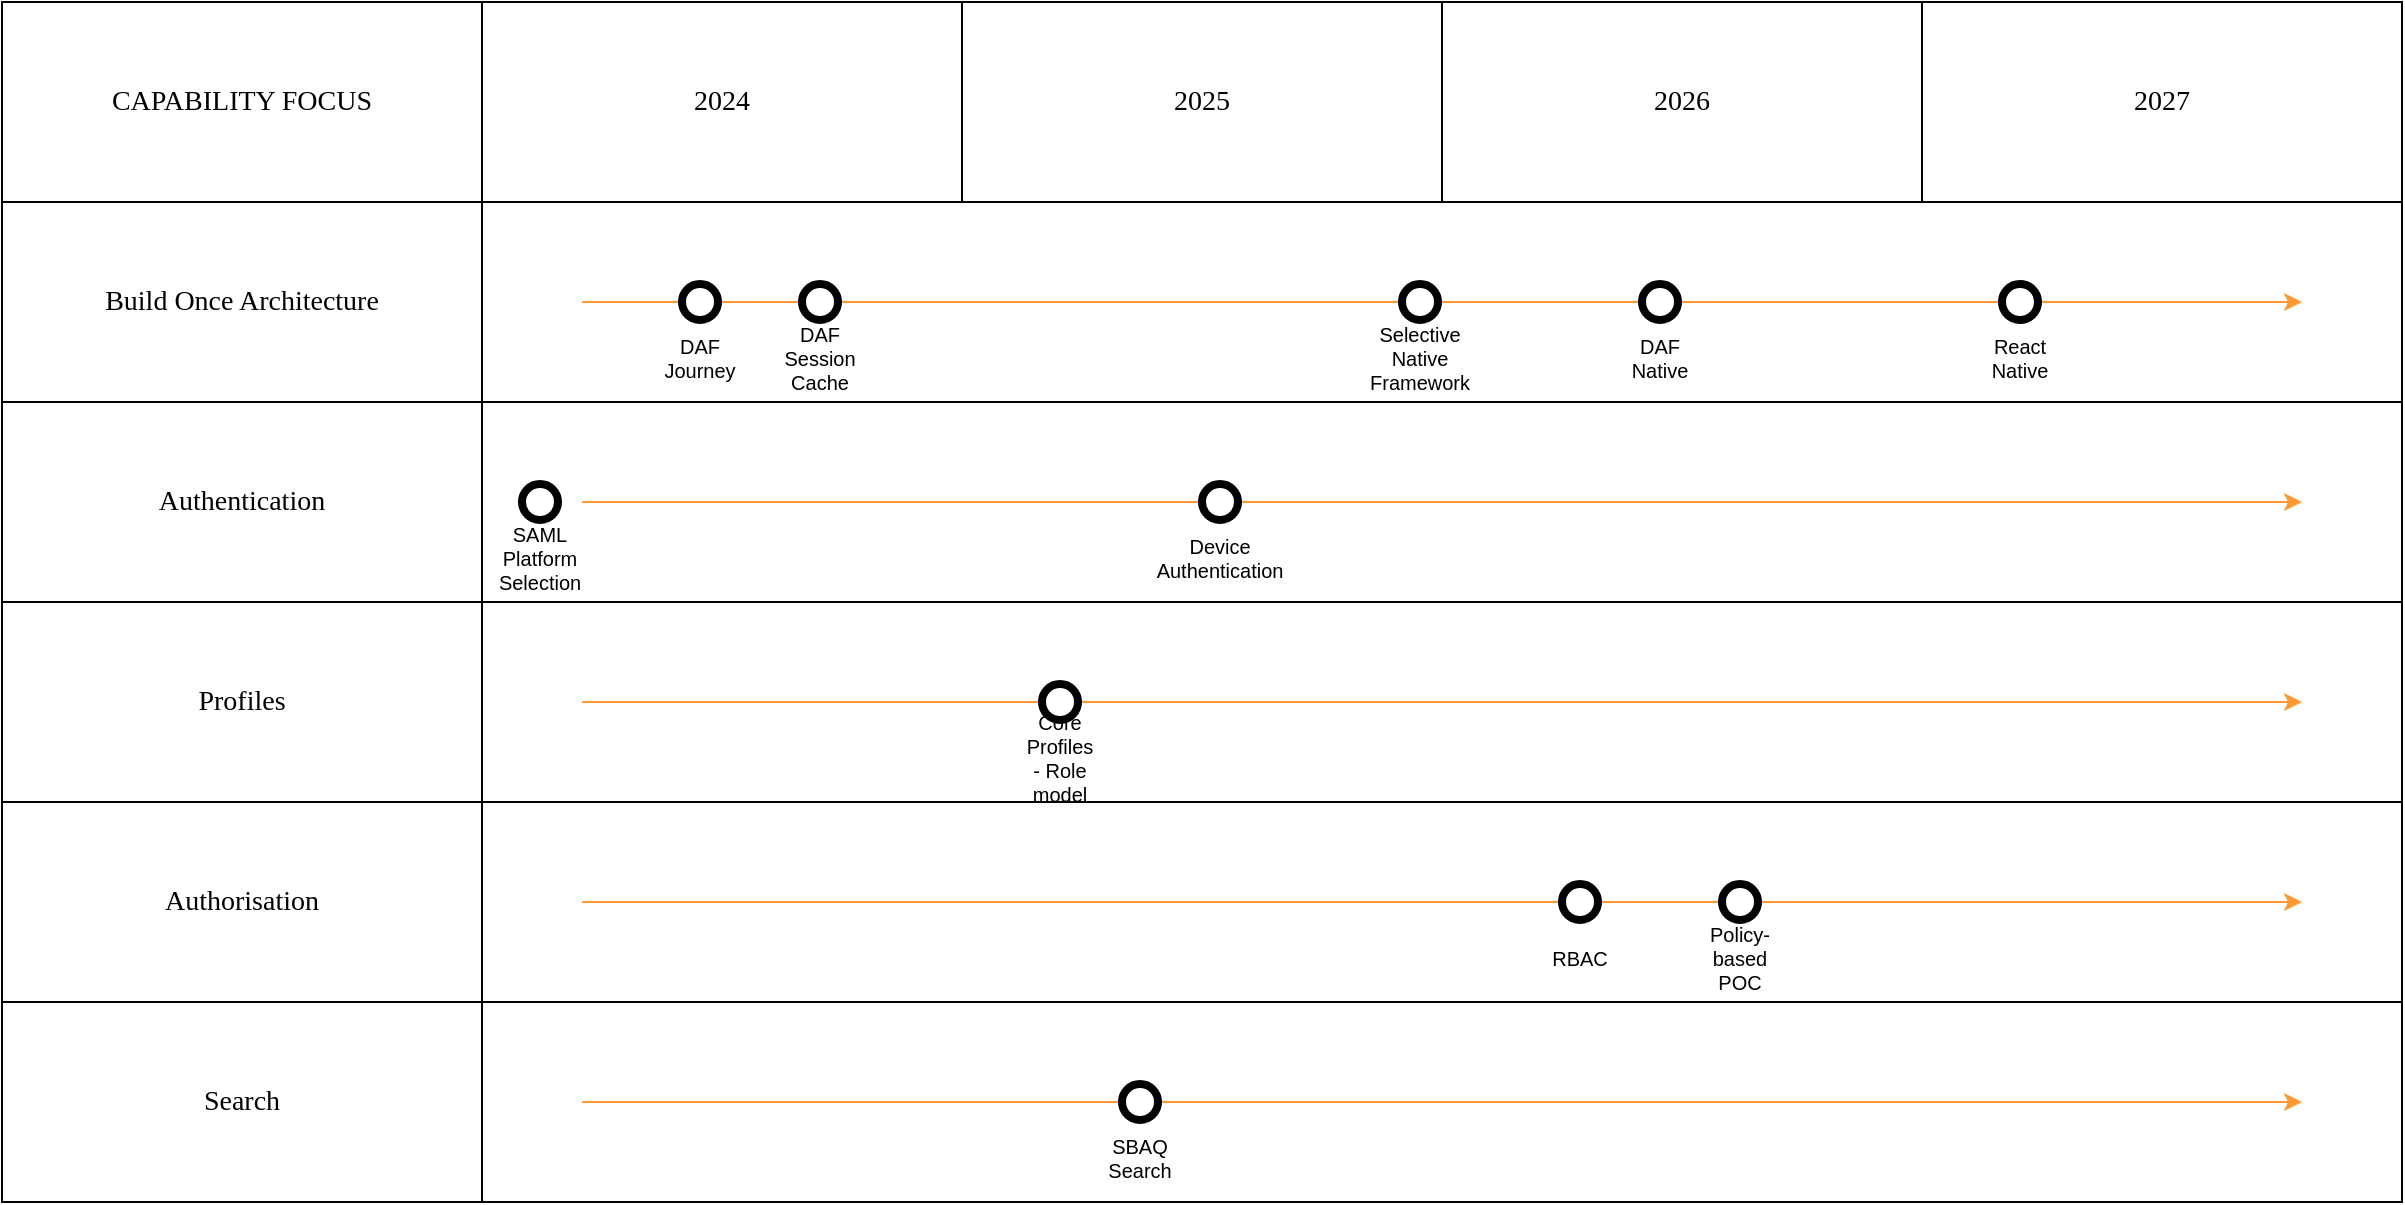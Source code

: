 <mxfile version="14.5.1" type="device"><diagram id="nMbIOyWw1tff--0FTw4Q" name="Page-1"><mxGraphModel dx="981" dy="650" grid="1" gridSize="10" guides="1" tooltips="1" connect="1" arrows="1" fold="1" page="1" pageScale="1" pageWidth="816" pageHeight="1056" math="0" shadow="0"><root><mxCell id="0"/><mxCell id="1" style="locked=1" parent="0" visible="1" value="Background"/><mxCell id="XMu0o8_P5lw_5QecE72TSn" value="Default" style="locked=0" parent="0"/><mxCell id="RCjEYgKGQ9SFqNYxs4f_-R" value="CAPABILITY FOCUS" style="text;html=1;strokeColor=none;fillColor=none;align=center;fontFamily=Verdana;verticalAlign=middle;whiteSpace=wrap;rounded=0;fontSize=14;strokeColor=#000000;" parent="XMu0o8_P5lw_5QecE72TSn" vertex="1"><mxGeometry x="0" y="0" width="240" height="100" as="geometry"/></mxCell><mxCell id="_tPbU0Y7Ee313E5d8scPVP" value="2024" style="text;html=1;strokeColor=none;fillColor=none;align=center;fontFamily=Verdana;verticalAlign=middle;whiteSpace=wrap;rounded=0;fontSize=14;strokeColor=#000000;" parent="XMu0o8_P5lw_5QecE72TSn" vertex="1"><mxGeometry x="240" y="0" width="240" height="100" as="geometry"/></mxCell><mxCell id="eERk5QtHX83pcnFVO50Pk2" value="2025" style="text;html=1;strokeColor=none;fillColor=none;align=center;fontFamily=Verdana;verticalAlign=middle;whiteSpace=wrap;rounded=0;fontSize=14;strokeColor=#000000;" parent="XMu0o8_P5lw_5QecE72TSn" vertex="1"><mxGeometry x="480" y="0" width="240" height="100" as="geometry"/></mxCell><mxCell id="I1FJJeITn4cy_b4167xoHA" value="2026" style="text;html=1;strokeColor=none;fillColor=none;align=center;fontFamily=Verdana;verticalAlign=middle;whiteSpace=wrap;rounded=0;fontSize=14;strokeColor=#000000;" parent="XMu0o8_P5lw_5QecE72TSn" vertex="1"><mxGeometry x="720" y="0" width="240" height="100" as="geometry"/></mxCell><mxCell id="YkPAZLg6-LJDjfFqNsCSMy" value="2027" style="text;html=1;strokeColor=none;fillColor=none;align=center;fontFamily=Verdana;verticalAlign=middle;whiteSpace=wrap;rounded=0;fontSize=14;strokeColor=#000000;" parent="XMu0o8_P5lw_5QecE72TSn" vertex="1"><mxGeometry x="960" y="0" width="240" height="100" as="geometry"/></mxCell><mxCell id="R1FlB0iLs2EbUckoXlWOfV" value="" style="text;html=1;strokeColor=none;fillColor=none;align=center;fontFamily=Verdana;verticalAlign=middle;whiteSpace=wrap;rounded=0;fontSize=14;strokeColor=#000000;" parent="XMu0o8_P5lw_5QecE72TSn" vertex="1"><mxGeometry x="240" y="100" width="960" height="100" as="geometry"/></mxCell><mxCell id="DnVpuZ8zl4XOY31xNAc4o9" value="Build Once Architecture" style="text;html=1;strokeColor=none;fillColor=none;align=center;fontFamily=Verdana;verticalAlign=middle;whiteSpace=wrap;rounded=0;fontSize=14;strokeColor=#000000;" parent="XMu0o8_P5lw_5QecE72TSn" vertex="1"><mxGeometry x="0" y="100" width="240" height="100" as="geometry"/></mxCell><mxCell id="h8HWSalPLdXjvowOCgxmq3" style="strokeColor=#FF9933;width=5;" parent="XMu0o8_P5lw_5QecE72TSn" edge="1"><mxGeometry width="2" height="2" relative="1" as="geometry"><mxPoint x="290" y="150" as="sourcePoint"/><mxPoint x="1150" y="150" as="targetPoint"/></mxGeometry></mxCell><mxCell id="6tGAWCY0icV73Xv0Ii6BV6" value="DAF Journey" style="ellipse;whiteSpace=wrap;html=1;aspect=fixed;strokeWidth=4;spacingTop=55;fontSize=10;fontFamily=Helvetica;" vertex="1" parent="XMu0o8_P5lw_5QecE72TSn"><mxGeometry x="340.0" y="141" width="18" height="18" as="geometry"/></mxCell><mxCell id="PvpkYhSjAReOTgOW6pbZFY" value="DAF Session Cache" style="ellipse;whiteSpace=wrap;html=1;aspect=fixed;strokeWidth=4;spacingTop=55;fontSize=10;fontFamily=Helvetica;" vertex="1" parent="XMu0o8_P5lw_5QecE72TSn"><mxGeometry x="400.0" y="141" width="18" height="18" as="geometry"/></mxCell><mxCell id="xwGHeKFbg6ijZRUnxD-oRD" value="Selective Native Framework" style="ellipse;whiteSpace=wrap;html=1;aspect=fixed;strokeWidth=4;spacingTop=55;fontSize=10;fontFamily=Helvetica;" vertex="1" parent="XMu0o8_P5lw_5QecE72TSn"><mxGeometry x="700.0" y="141" width="18" height="18" as="geometry"/></mxCell><mxCell id="0kwZOPxqwRvon8zXtRls7k" value="DAF Native" style="ellipse;whiteSpace=wrap;html=1;aspect=fixed;strokeWidth=4;spacingTop=55;fontSize=10;fontFamily=Helvetica;" vertex="1" parent="XMu0o8_P5lw_5QecE72TSn"><mxGeometry x="820.0" y="141" width="18" height="18" as="geometry"/></mxCell><mxCell id="k8F9-JVfSTI8MYeFAry_02" value="React Native" style="ellipse;whiteSpace=wrap;html=1;aspect=fixed;strokeWidth=4;spacingTop=55;fontSize=10;fontFamily=Helvetica;" vertex="1" parent="XMu0o8_P5lw_5QecE72TSn"><mxGeometry x="1000.0" y="141" width="18" height="18" as="geometry"/></mxCell><mxCell id="yBFM4O-bvPnZgouhGYHG4n" value="" style="text;html=1;strokeColor=none;fillColor=none;align=center;fontFamily=Verdana;verticalAlign=middle;whiteSpace=wrap;rounded=0;fontSize=14;strokeColor=#000000;" parent="XMu0o8_P5lw_5QecE72TSn" vertex="1"><mxGeometry x="240" y="200" width="960" height="100" as="geometry"/></mxCell><mxCell id="h_KYRiv0U2lvd0P92Mi0_e" value="Authentication" style="text;html=1;strokeColor=none;fillColor=none;align=center;fontFamily=Verdana;verticalAlign=middle;whiteSpace=wrap;rounded=0;fontSize=14;strokeColor=#000000;" parent="XMu0o8_P5lw_5QecE72TSn" vertex="1"><mxGeometry x="0" y="200" width="240" height="100" as="geometry"/></mxCell><mxCell id="ZALEFau-LjepUqm5rI_JiM" style="strokeColor=#FF9933;width=5;" parent="XMu0o8_P5lw_5QecE72TSn" edge="1"><mxGeometry width="2" height="2" relative="1" as="geometry"><mxPoint x="290" y="250" as="sourcePoint"/><mxPoint x="1150" y="250" as="targetPoint"/></mxGeometry></mxCell><mxCell id="lhZkDyINGc-_8Nw9O5qUro" value="SAML Platform Selection" style="ellipse;whiteSpace=wrap;html=1;aspect=fixed;strokeWidth=4;spacingTop=55;fontSize=10;fontFamily=Helvetica;" vertex="1" parent="XMu0o8_P5lw_5QecE72TSn"><mxGeometry x="260.0" y="241" width="18" height="18" as="geometry"/></mxCell><mxCell id="4yI2o8PgjuF-ScX_MEudVT" value="Device Authentication" style="ellipse;whiteSpace=wrap;html=1;aspect=fixed;strokeWidth=4;spacingTop=55;fontSize=10;fontFamily=Helvetica;" vertex="1" parent="XMu0o8_P5lw_5QecE72TSn"><mxGeometry x="600.0" y="241" width="18" height="18" as="geometry"/></mxCell><mxCell id="DdtXwv7kfjQor9wdCon91T" value="" style="text;html=1;strokeColor=none;fillColor=none;align=center;fontFamily=Verdana;verticalAlign=middle;whiteSpace=wrap;rounded=0;fontSize=14;strokeColor=#000000;" parent="XMu0o8_P5lw_5QecE72TSn" vertex="1"><mxGeometry x="240" y="300" width="960" height="100" as="geometry"/></mxCell><mxCell id="_0Sw3xTPB_ePLcIjS8PQWo" value="Profiles" style="text;html=1;strokeColor=none;fillColor=none;align=center;fontFamily=Verdana;verticalAlign=middle;whiteSpace=wrap;rounded=0;fontSize=14;strokeColor=#000000;" parent="XMu0o8_P5lw_5QecE72TSn" vertex="1"><mxGeometry x="0" y="300" width="240" height="100" as="geometry"/></mxCell><mxCell id="ZXdYEFjqfGXE3DQ94UvhQz" style="strokeColor=#FF9933;width=5;" parent="XMu0o8_P5lw_5QecE72TSn" edge="1"><mxGeometry width="2" height="2" relative="1" as="geometry"><mxPoint x="290" y="350" as="sourcePoint"/><mxPoint x="1150" y="350" as="targetPoint"/></mxGeometry></mxCell><mxCell id="oysFFmOtVOdq_nDGeFaQk9" value="Core Profiles - Role model" style="ellipse;whiteSpace=wrap;html=1;aspect=fixed;strokeWidth=4;spacingTop=55;fontSize=10;fontFamily=Helvetica;" vertex="1" parent="XMu0o8_P5lw_5QecE72TSn"><mxGeometry x="520.0" y="341" width="18" height="18" as="geometry"/></mxCell><mxCell id="T5FfOozedd1Y0Oym6w0VF0" value="" style="text;html=1;strokeColor=none;fillColor=none;align=center;fontFamily=Verdana;verticalAlign=middle;whiteSpace=wrap;rounded=0;fontSize=14;strokeColor=#000000;" parent="XMu0o8_P5lw_5QecE72TSn" vertex="1"><mxGeometry x="240" y="400" width="960" height="100" as="geometry"/></mxCell><mxCell id="EH_bksUAbX2ger3hgeMVjz" value="Authorisation" style="text;html=1;strokeColor=none;fillColor=none;align=center;fontFamily=Verdana;verticalAlign=middle;whiteSpace=wrap;rounded=0;fontSize=14;strokeColor=#000000;" parent="XMu0o8_P5lw_5QecE72TSn" vertex="1"><mxGeometry x="0" y="400" width="240" height="100" as="geometry"/></mxCell><mxCell id="Fbh3Xl_eCNwbfFzYr5pxrA" style="strokeColor=#FF9933;width=5;" parent="XMu0o8_P5lw_5QecE72TSn" edge="1"><mxGeometry width="2" height="2" relative="1" as="geometry"><mxPoint x="290" y="450" as="sourcePoint"/><mxPoint x="1150" y="450" as="targetPoint"/></mxGeometry></mxCell><mxCell id="WrKrHZV41bjvBuP59ezD6V" value="RBAC" style="ellipse;whiteSpace=wrap;html=1;aspect=fixed;strokeWidth=4;spacingTop=55;fontSize=10;fontFamily=Helvetica;" vertex="1" parent="XMu0o8_P5lw_5QecE72TSn"><mxGeometry x="780.0" y="441" width="18" height="18" as="geometry"/></mxCell><mxCell id="FYKN9nPp4M7Qj_RgniGBUO" value="Policy-based POC" style="ellipse;whiteSpace=wrap;html=1;aspect=fixed;strokeWidth=4;spacingTop=55;fontSize=10;fontFamily=Helvetica;" vertex="1" parent="XMu0o8_P5lw_5QecE72TSn"><mxGeometry x="860.0" y="441" width="18" height="18" as="geometry"/></mxCell><mxCell id="dFqQXbkFBssSI7_3sxXryb" value="" style="text;html=1;strokeColor=none;fillColor=none;align=center;fontFamily=Verdana;verticalAlign=middle;whiteSpace=wrap;rounded=0;fontSize=14;strokeColor=#000000;" parent="XMu0o8_P5lw_5QecE72TSn" vertex="1"><mxGeometry x="240" y="500" width="960" height="100" as="geometry"/></mxCell><mxCell id="FcL8EQSjOXt3FH45AUUFQ2" value="Search" style="text;html=1;strokeColor=none;fillColor=none;align=center;fontFamily=Verdana;verticalAlign=middle;whiteSpace=wrap;rounded=0;fontSize=14;strokeColor=#000000;" parent="XMu0o8_P5lw_5QecE72TSn" vertex="1"><mxGeometry x="0" y="500" width="240" height="100" as="geometry"/></mxCell><mxCell id="pu_Mszi4UFZE3DEWeNagxQ" style="strokeColor=#FF9933;width=5;" parent="XMu0o8_P5lw_5QecE72TSn" edge="1"><mxGeometry width="2" height="2" relative="1" as="geometry"><mxPoint x="290" y="550" as="sourcePoint"/><mxPoint x="1150" y="550" as="targetPoint"/></mxGeometry></mxCell><mxCell id="pFfyoda5zXVmxFVAaywPpZ" value="SBAQ Search" style="ellipse;whiteSpace=wrap;html=1;aspect=fixed;strokeWidth=4;spacingTop=55;fontSize=10;fontFamily=Helvetica;" vertex="1" parent="XMu0o8_P5lw_5QecE72TSn"><mxGeometry x="560.0" y="541" width="18" height="18" as="geometry"/></mxCell></root></mxGraphModel></diagram></mxfile>